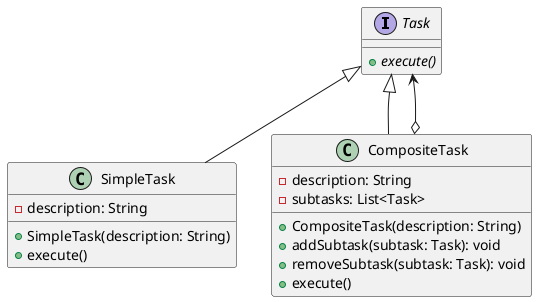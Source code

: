 @startuml

interface Task {
    {abstract} + execute()
}

class SimpleTask {
    - description: String
    + SimpleTask(description: String)
    + execute()
}

class CompositeTask {
    - description: String
    - subtasks: List<Task>
    + CompositeTask(description: String)
    + addSubtask(subtask: Task): void
    + removeSubtask(subtask: Task): void
    + execute()
}

Task <|-- SimpleTask
Task <|-- CompositeTask
Task <--o CompositeTask

@enduml
